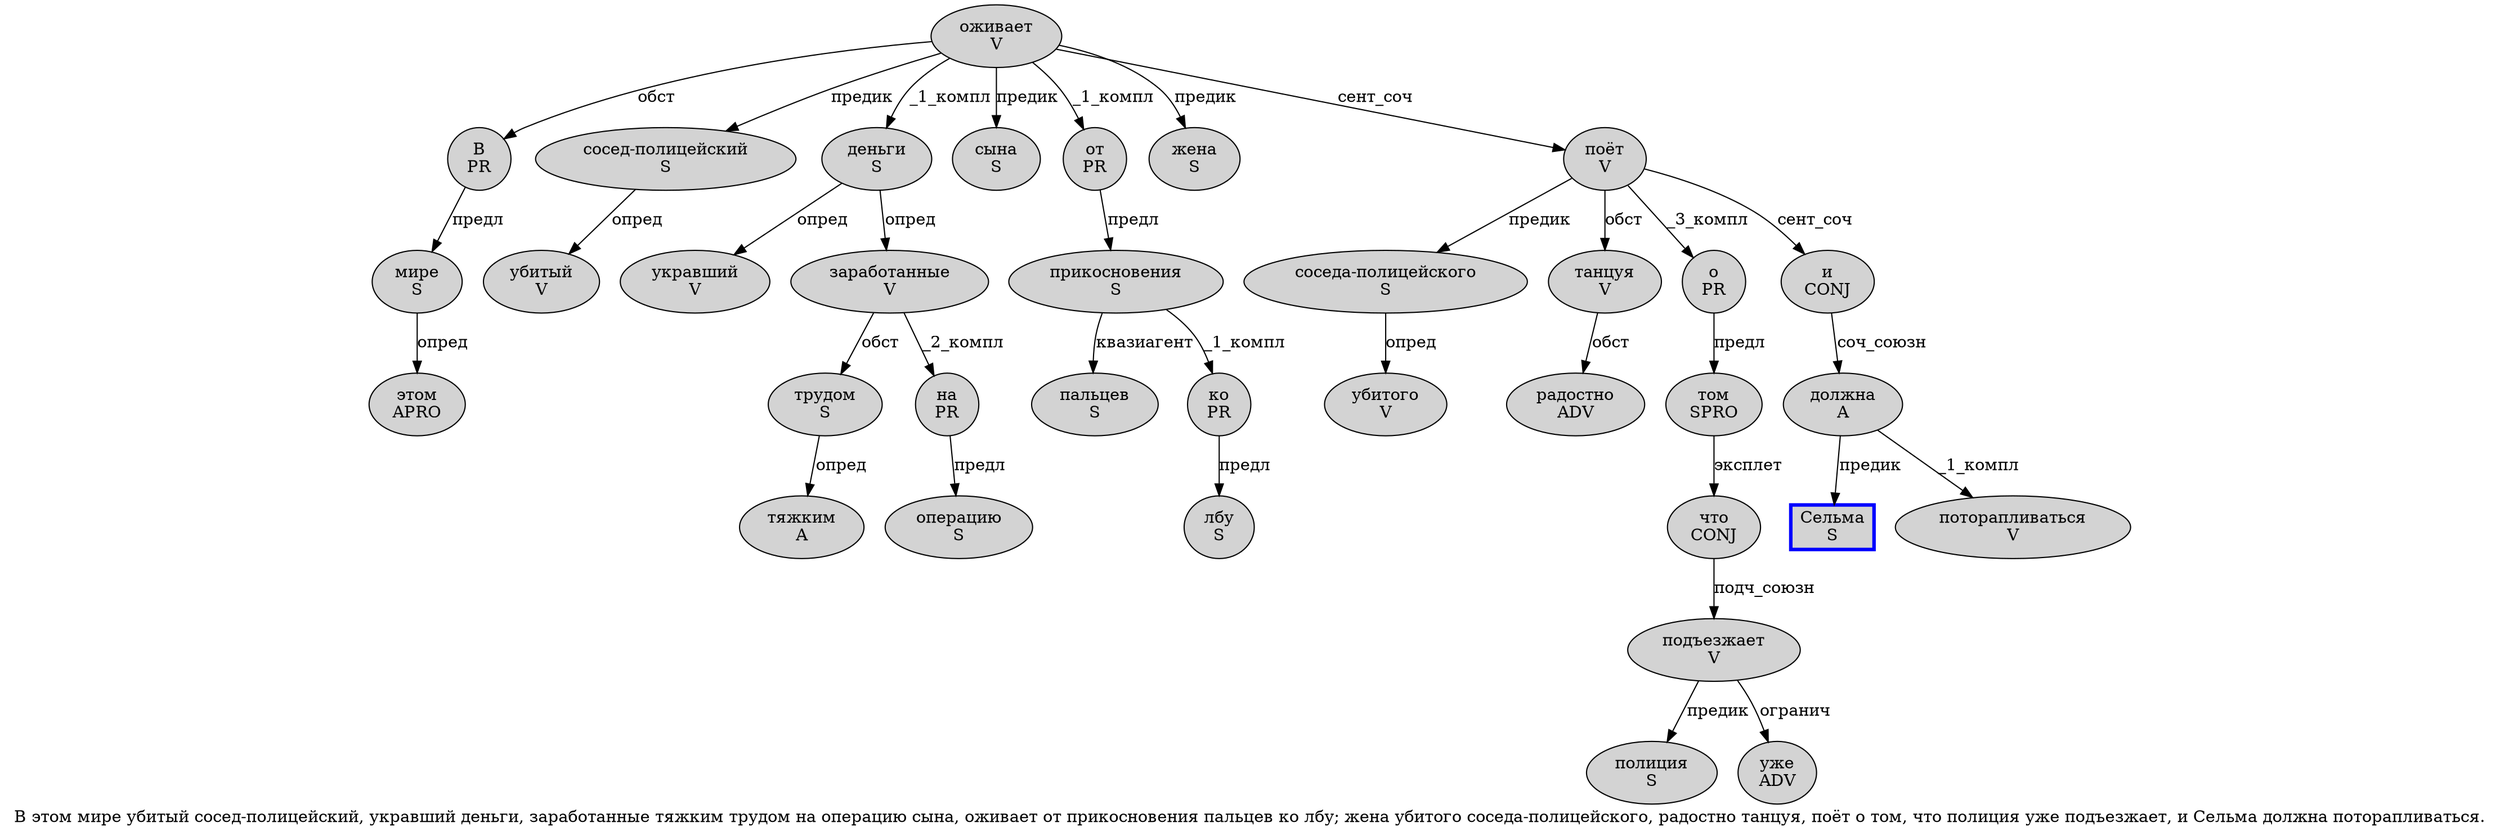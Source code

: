 digraph SENTENCE_361 {
	graph [label="В этом мире убитый сосед-полицейский, укравший деньги, заработанные тяжким трудом на операцию сына, оживает от прикосновения пальцев ко лбу; жена убитого соседа-полицейского, радостно танцуя, поёт о том, что полиция уже подъезжает, и Сельма должна поторапливаться."]
	node [style=filled]
		0 [label="В
PR" color="" fillcolor=lightgray penwidth=1 shape=ellipse]
		1 [label="этом
APRO" color="" fillcolor=lightgray penwidth=1 shape=ellipse]
		2 [label="мире
S" color="" fillcolor=lightgray penwidth=1 shape=ellipse]
		3 [label="убитый
V" color="" fillcolor=lightgray penwidth=1 shape=ellipse]
		4 [label="сосед-полицейский
S" color="" fillcolor=lightgray penwidth=1 shape=ellipse]
		6 [label="укравший
V" color="" fillcolor=lightgray penwidth=1 shape=ellipse]
		7 [label="деньги
S" color="" fillcolor=lightgray penwidth=1 shape=ellipse]
		9 [label="заработанные
V" color="" fillcolor=lightgray penwidth=1 shape=ellipse]
		10 [label="тяжким
A" color="" fillcolor=lightgray penwidth=1 shape=ellipse]
		11 [label="трудом
S" color="" fillcolor=lightgray penwidth=1 shape=ellipse]
		12 [label="на
PR" color="" fillcolor=lightgray penwidth=1 shape=ellipse]
		13 [label="операцию
S" color="" fillcolor=lightgray penwidth=1 shape=ellipse]
		14 [label="сына
S" color="" fillcolor=lightgray penwidth=1 shape=ellipse]
		16 [label="оживает
V" color="" fillcolor=lightgray penwidth=1 shape=ellipse]
		17 [label="от
PR" color="" fillcolor=lightgray penwidth=1 shape=ellipse]
		18 [label="прикосновения
S" color="" fillcolor=lightgray penwidth=1 shape=ellipse]
		19 [label="пальцев
S" color="" fillcolor=lightgray penwidth=1 shape=ellipse]
		20 [label="ко
PR" color="" fillcolor=lightgray penwidth=1 shape=ellipse]
		21 [label="лбу
S" color="" fillcolor=lightgray penwidth=1 shape=ellipse]
		23 [label="жена
S" color="" fillcolor=lightgray penwidth=1 shape=ellipse]
		24 [label="убитого
V" color="" fillcolor=lightgray penwidth=1 shape=ellipse]
		25 [label="соседа-полицейского
S" color="" fillcolor=lightgray penwidth=1 shape=ellipse]
		27 [label="радостно
ADV" color="" fillcolor=lightgray penwidth=1 shape=ellipse]
		28 [label="танцуя
V" color="" fillcolor=lightgray penwidth=1 shape=ellipse]
		30 [label="поёт
V" color="" fillcolor=lightgray penwidth=1 shape=ellipse]
		31 [label="о
PR" color="" fillcolor=lightgray penwidth=1 shape=ellipse]
		32 [label="том
SPRO" color="" fillcolor=lightgray penwidth=1 shape=ellipse]
		34 [label="что
CONJ" color="" fillcolor=lightgray penwidth=1 shape=ellipse]
		35 [label="полиция
S" color="" fillcolor=lightgray penwidth=1 shape=ellipse]
		36 [label="уже
ADV" color="" fillcolor=lightgray penwidth=1 shape=ellipse]
		37 [label="подъезжает
V" color="" fillcolor=lightgray penwidth=1 shape=ellipse]
		39 [label="и
CONJ" color="" fillcolor=lightgray penwidth=1 shape=ellipse]
		40 [label="Сельма
S" color=blue fillcolor=lightgray penwidth=3 shape=box]
		41 [label="должна
A" color="" fillcolor=lightgray penwidth=1 shape=ellipse]
		42 [label="поторапливаться
V" color="" fillcolor=lightgray penwidth=1 shape=ellipse]
			20 -> 21 [label="предл"]
			41 -> 40 [label="предик"]
			41 -> 42 [label="_1_компл"]
			9 -> 11 [label="обст"]
			9 -> 12 [label="_2_компл"]
			30 -> 25 [label="предик"]
			30 -> 28 [label="обст"]
			30 -> 31 [label="_3_компл"]
			30 -> 39 [label="сент_соч"]
			32 -> 34 [label="эксплет"]
			17 -> 18 [label="предл"]
			16 -> 0 [label="обст"]
			16 -> 4 [label="предик"]
			16 -> 7 [label="_1_компл"]
			16 -> 14 [label="предик"]
			16 -> 17 [label="_1_компл"]
			16 -> 23 [label="предик"]
			16 -> 30 [label="сент_соч"]
			7 -> 6 [label="опред"]
			7 -> 9 [label="опред"]
			31 -> 32 [label="предл"]
			11 -> 10 [label="опред"]
			18 -> 19 [label="квазиагент"]
			18 -> 20 [label="_1_компл"]
			37 -> 35 [label="предик"]
			37 -> 36 [label="огранич"]
			34 -> 37 [label="подч_союзн"]
			25 -> 24 [label="опред"]
			39 -> 41 [label="соч_союзн"]
			28 -> 27 [label="обст"]
			2 -> 1 [label="опред"]
			0 -> 2 [label="предл"]
			4 -> 3 [label="опред"]
			12 -> 13 [label="предл"]
}